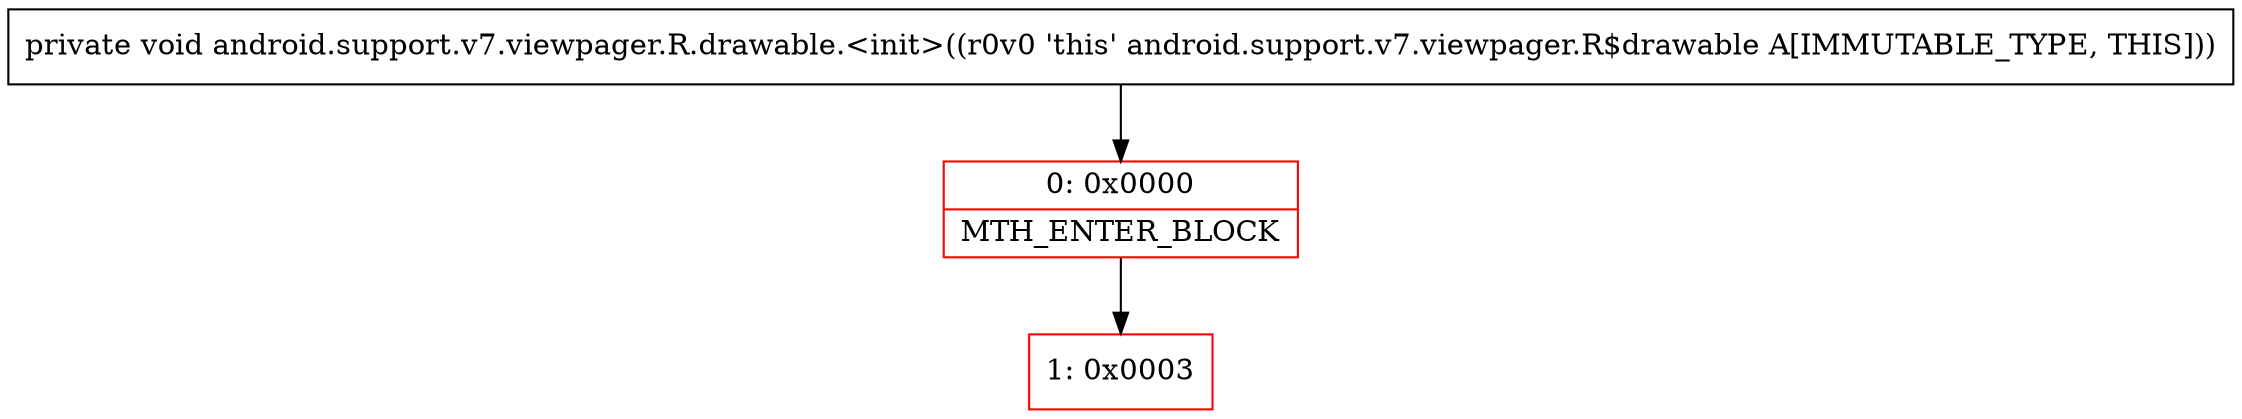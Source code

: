 digraph "CFG forandroid.support.v7.viewpager.R.drawable.\<init\>()V" {
subgraph cluster_Region_394808624 {
label = "R(0)";
node [shape=record,color=blue];
}
Node_0 [shape=record,color=red,label="{0\:\ 0x0000|MTH_ENTER_BLOCK\l}"];
Node_1 [shape=record,color=red,label="{1\:\ 0x0003}"];
MethodNode[shape=record,label="{private void android.support.v7.viewpager.R.drawable.\<init\>((r0v0 'this' android.support.v7.viewpager.R$drawable A[IMMUTABLE_TYPE, THIS])) }"];
MethodNode -> Node_0;
Node_0 -> Node_1;
}

